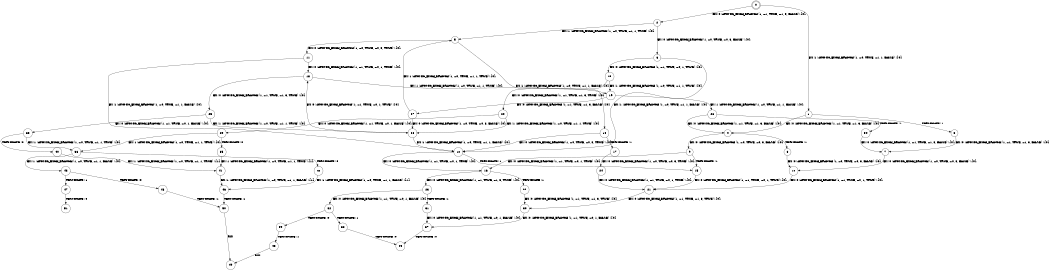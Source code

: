 digraph BCG {
size = "7, 10.5";
center = TRUE;
node [shape = circle];
0 [peripheries = 2];
0 -> 1 [label = "EX !1 !ATOMIC_EXCH_BRANCH (1, +0, TRUE, +1, 1, FALSE) !{0}"];
0 -> 2 [label = "EX !0 !ATOMIC_EXCH_BRANCH (1, +1, TRUE, +1, 3, FALSE) !{0}"];
1 -> 3 [label = "TERMINATE !1"];
1 -> 4 [label = "EX !0 !ATOMIC_EXCH_BRANCH (1, +1, TRUE, +1, 3, FALSE) !{0}"];
2 -> 5 [label = "EX !1 !ATOMIC_EXCH_BRANCH (1, +0, TRUE, +1, 1, TRUE) !{0}"];
2 -> 6 [label = "EX !0 !ATOMIC_EXCH_BRANCH (1, +0, TRUE, +0, 3, FALSE) !{0}"];
3 -> 7 [label = "EX !0 !ATOMIC_EXCH_BRANCH (1, +1, TRUE, +1, 3, FALSE) !{0}"];
4 -> 8 [label = "TERMINATE !1"];
4 -> 9 [label = "EX !0 !ATOMIC_EXCH_BRANCH (1, +0, TRUE, +0, 3, FALSE) !{0}"];
5 -> 10 [label = "EX !1 !ATOMIC_EXCH_BRANCH (1, +0, TRUE, +1, 1, FALSE) !{0}"];
5 -> 11 [label = "EX !0 !ATOMIC_EXCH_BRANCH (1, +0, TRUE, +0, 3, TRUE) !{0}"];
6 -> 12 [label = "EX !1 !ATOMIC_EXCH_BRANCH (1, +0, TRUE, +1, 1, FALSE) !{0}"];
6 -> 13 [label = "EX !0 !ATOMIC_EXCH_BRANCH (1, +1, TRUE, +0, 1, TRUE) !{0}"];
7 -> 14 [label = "EX !0 !ATOMIC_EXCH_BRANCH (1, +0, TRUE, +0, 3, FALSE) !{0}"];
8 -> 14 [label = "EX !0 !ATOMIC_EXCH_BRANCH (1, +0, TRUE, +0, 3, FALSE) !{0}"];
9 -> 15 [label = "TERMINATE !1"];
9 -> 16 [label = "EX !0 !ATOMIC_EXCH_BRANCH (1, +1, TRUE, +0, 1, TRUE) !{0}"];
10 -> 17 [label = "TERMINATE !1"];
10 -> 12 [label = "EX !0 !ATOMIC_EXCH_BRANCH (1, +0, TRUE, +0, 3, TRUE) !{0}"];
11 -> 12 [label = "EX !1 !ATOMIC_EXCH_BRANCH (1, +0, TRUE, +1, 1, FALSE) !{0}"];
11 -> 18 [label = "EX !0 !ATOMIC_EXCH_BRANCH (1, +1, TRUE, +0, 1, TRUE) !{0}"];
12 -> 15 [label = "TERMINATE !1"];
12 -> 16 [label = "EX !0 !ATOMIC_EXCH_BRANCH (1, +1, TRUE, +0, 1, TRUE) !{0}"];
13 -> 19 [label = "EX !1 !ATOMIC_EXCH_BRANCH (1, +0, TRUE, +1, 1, TRUE) !{0}"];
13 -> 20 [label = "EX !0 !ATOMIC_EXCH_BRANCH (1, +1, TRUE, +1, 3, TRUE) !{0}"];
14 -> 21 [label = "EX !0 !ATOMIC_EXCH_BRANCH (1, +1, TRUE, +0, 1, TRUE) !{0}"];
15 -> 21 [label = "EX !0 !ATOMIC_EXCH_BRANCH (1, +1, TRUE, +0, 1, TRUE) !{0}"];
16 -> 22 [label = "TERMINATE !1"];
16 -> 23 [label = "EX !0 !ATOMIC_EXCH_BRANCH (1, +1, TRUE, +1, 3, TRUE) !{0}"];
17 -> 24 [label = "EX !0 !ATOMIC_EXCH_BRANCH (1, +0, TRUE, +0, 3, TRUE) !{0}"];
18 -> 19 [label = "EX !1 !ATOMIC_EXCH_BRANCH (1, +0, TRUE, +1, 1, TRUE) !{0}"];
18 -> 25 [label = "EX !0 !ATOMIC_EXCH_BRANCH (1, +1, TRUE, +1, 3, TRUE) !{0}"];
19 -> 26 [label = "EX !1 !ATOMIC_EXCH_BRANCH (1, +0, TRUE, +1, 1, FALSE) !{0}"];
19 -> 27 [label = "EX !0 !ATOMIC_EXCH_BRANCH (1, +1, TRUE, +1, 3, FALSE) !{0}"];
20 -> 28 [label = "EX !1 !ATOMIC_EXCH_BRANCH (1, +0, TRUE, +1, 1, TRUE) !{0}"];
20 -> 29 [label = "EX !0 !ATOMIC_EXCH_BRANCH (1, +1, TRUE, +0, 1, FALSE) !{0}"];
21 -> 30 [label = "EX !0 !ATOMIC_EXCH_BRANCH (1, +1, TRUE, +1, 3, TRUE) !{0}"];
22 -> 30 [label = "EX !0 !ATOMIC_EXCH_BRANCH (1, +1, TRUE, +1, 3, TRUE) !{0}"];
23 -> 31 [label = "TERMINATE !1"];
23 -> 32 [label = "EX !0 !ATOMIC_EXCH_BRANCH (1, +1, TRUE, +0, 1, FALSE) !{0}"];
24 -> 21 [label = "EX !0 !ATOMIC_EXCH_BRANCH (1, +1, TRUE, +0, 1, TRUE) !{0}"];
25 -> 28 [label = "EX !1 !ATOMIC_EXCH_BRANCH (1, +0, TRUE, +1, 1, TRUE) !{0}"];
25 -> 33 [label = "EX !0 !ATOMIC_EXCH_BRANCH (1, +1, TRUE, +0, 1, FALSE) !{0}"];
26 -> 34 [label = "TERMINATE !1"];
26 -> 4 [label = "EX !0 !ATOMIC_EXCH_BRANCH (1, +1, TRUE, +1, 3, FALSE) !{0}"];
27 -> 5 [label = "EX !1 !ATOMIC_EXCH_BRANCH (1, +0, TRUE, +1, 1, TRUE) !{0}"];
27 -> 28 [label = "EX !0 !ATOMIC_EXCH_BRANCH (1, +0, TRUE, +0, 3, FALSE) !{0}"];
28 -> 12 [label = "EX !1 !ATOMIC_EXCH_BRANCH (1, +0, TRUE, +1, 1, FALSE) !{0}"];
28 -> 18 [label = "EX !0 !ATOMIC_EXCH_BRANCH (1, +1, TRUE, +0, 1, TRUE) !{0}"];
29 -> 35 [label = "TERMINATE !0"];
29 -> 36 [label = "EX !1 !ATOMIC_EXCH_BRANCH (1, +0, TRUE, +1, 1, TRUE) !{0}"];
30 -> 37 [label = "EX !0 !ATOMIC_EXCH_BRANCH (1, +1, TRUE, +0, 1, FALSE) !{0}"];
31 -> 37 [label = "EX !0 !ATOMIC_EXCH_BRANCH (1, +1, TRUE, +0, 1, FALSE) !{0}"];
32 -> 38 [label = "TERMINATE !1"];
32 -> 39 [label = "TERMINATE !0"];
33 -> 40 [label = "TERMINATE !0"];
33 -> 36 [label = "EX !1 !ATOMIC_EXCH_BRANCH (1, +0, TRUE, +1, 1, TRUE) !{0}"];
34 -> 7 [label = "EX !0 !ATOMIC_EXCH_BRANCH (1, +1, TRUE, +1, 3, FALSE) !{0}"];
35 -> 41 [label = "EX !1 !ATOMIC_EXCH_BRANCH (1, +0, TRUE, +1, 1, TRUE) !{1}"];
36 -> 42 [label = "TERMINATE !0"];
36 -> 43 [label = "EX !1 !ATOMIC_EXCH_BRANCH (1, +0, TRUE, +1, 1, FALSE) !{0}"];
37 -> 44 [label = "TERMINATE !0"];
38 -> 44 [label = "TERMINATE !0"];
39 -> 45 [label = "TERMINATE !1"];
40 -> 41 [label = "EX !1 !ATOMIC_EXCH_BRANCH (1, +0, TRUE, +1, 1, TRUE) !{1}"];
41 -> 46 [label = "EX !1 !ATOMIC_EXCH_BRANCH (1, +0, TRUE, +1, 1, FALSE) !{1}"];
42 -> 46 [label = "EX !1 !ATOMIC_EXCH_BRANCH (1, +0, TRUE, +1, 1, FALSE) !{1}"];
43 -> 47 [label = "TERMINATE !1"];
43 -> 48 [label = "TERMINATE !0"];
45 -> 49 [label = "exit"];
46 -> 50 [label = "TERMINATE !1"];
47 -> 51 [label = "TERMINATE !0"];
48 -> 50 [label = "TERMINATE !1"];
50 -> 49 [label = "exit"];
}
